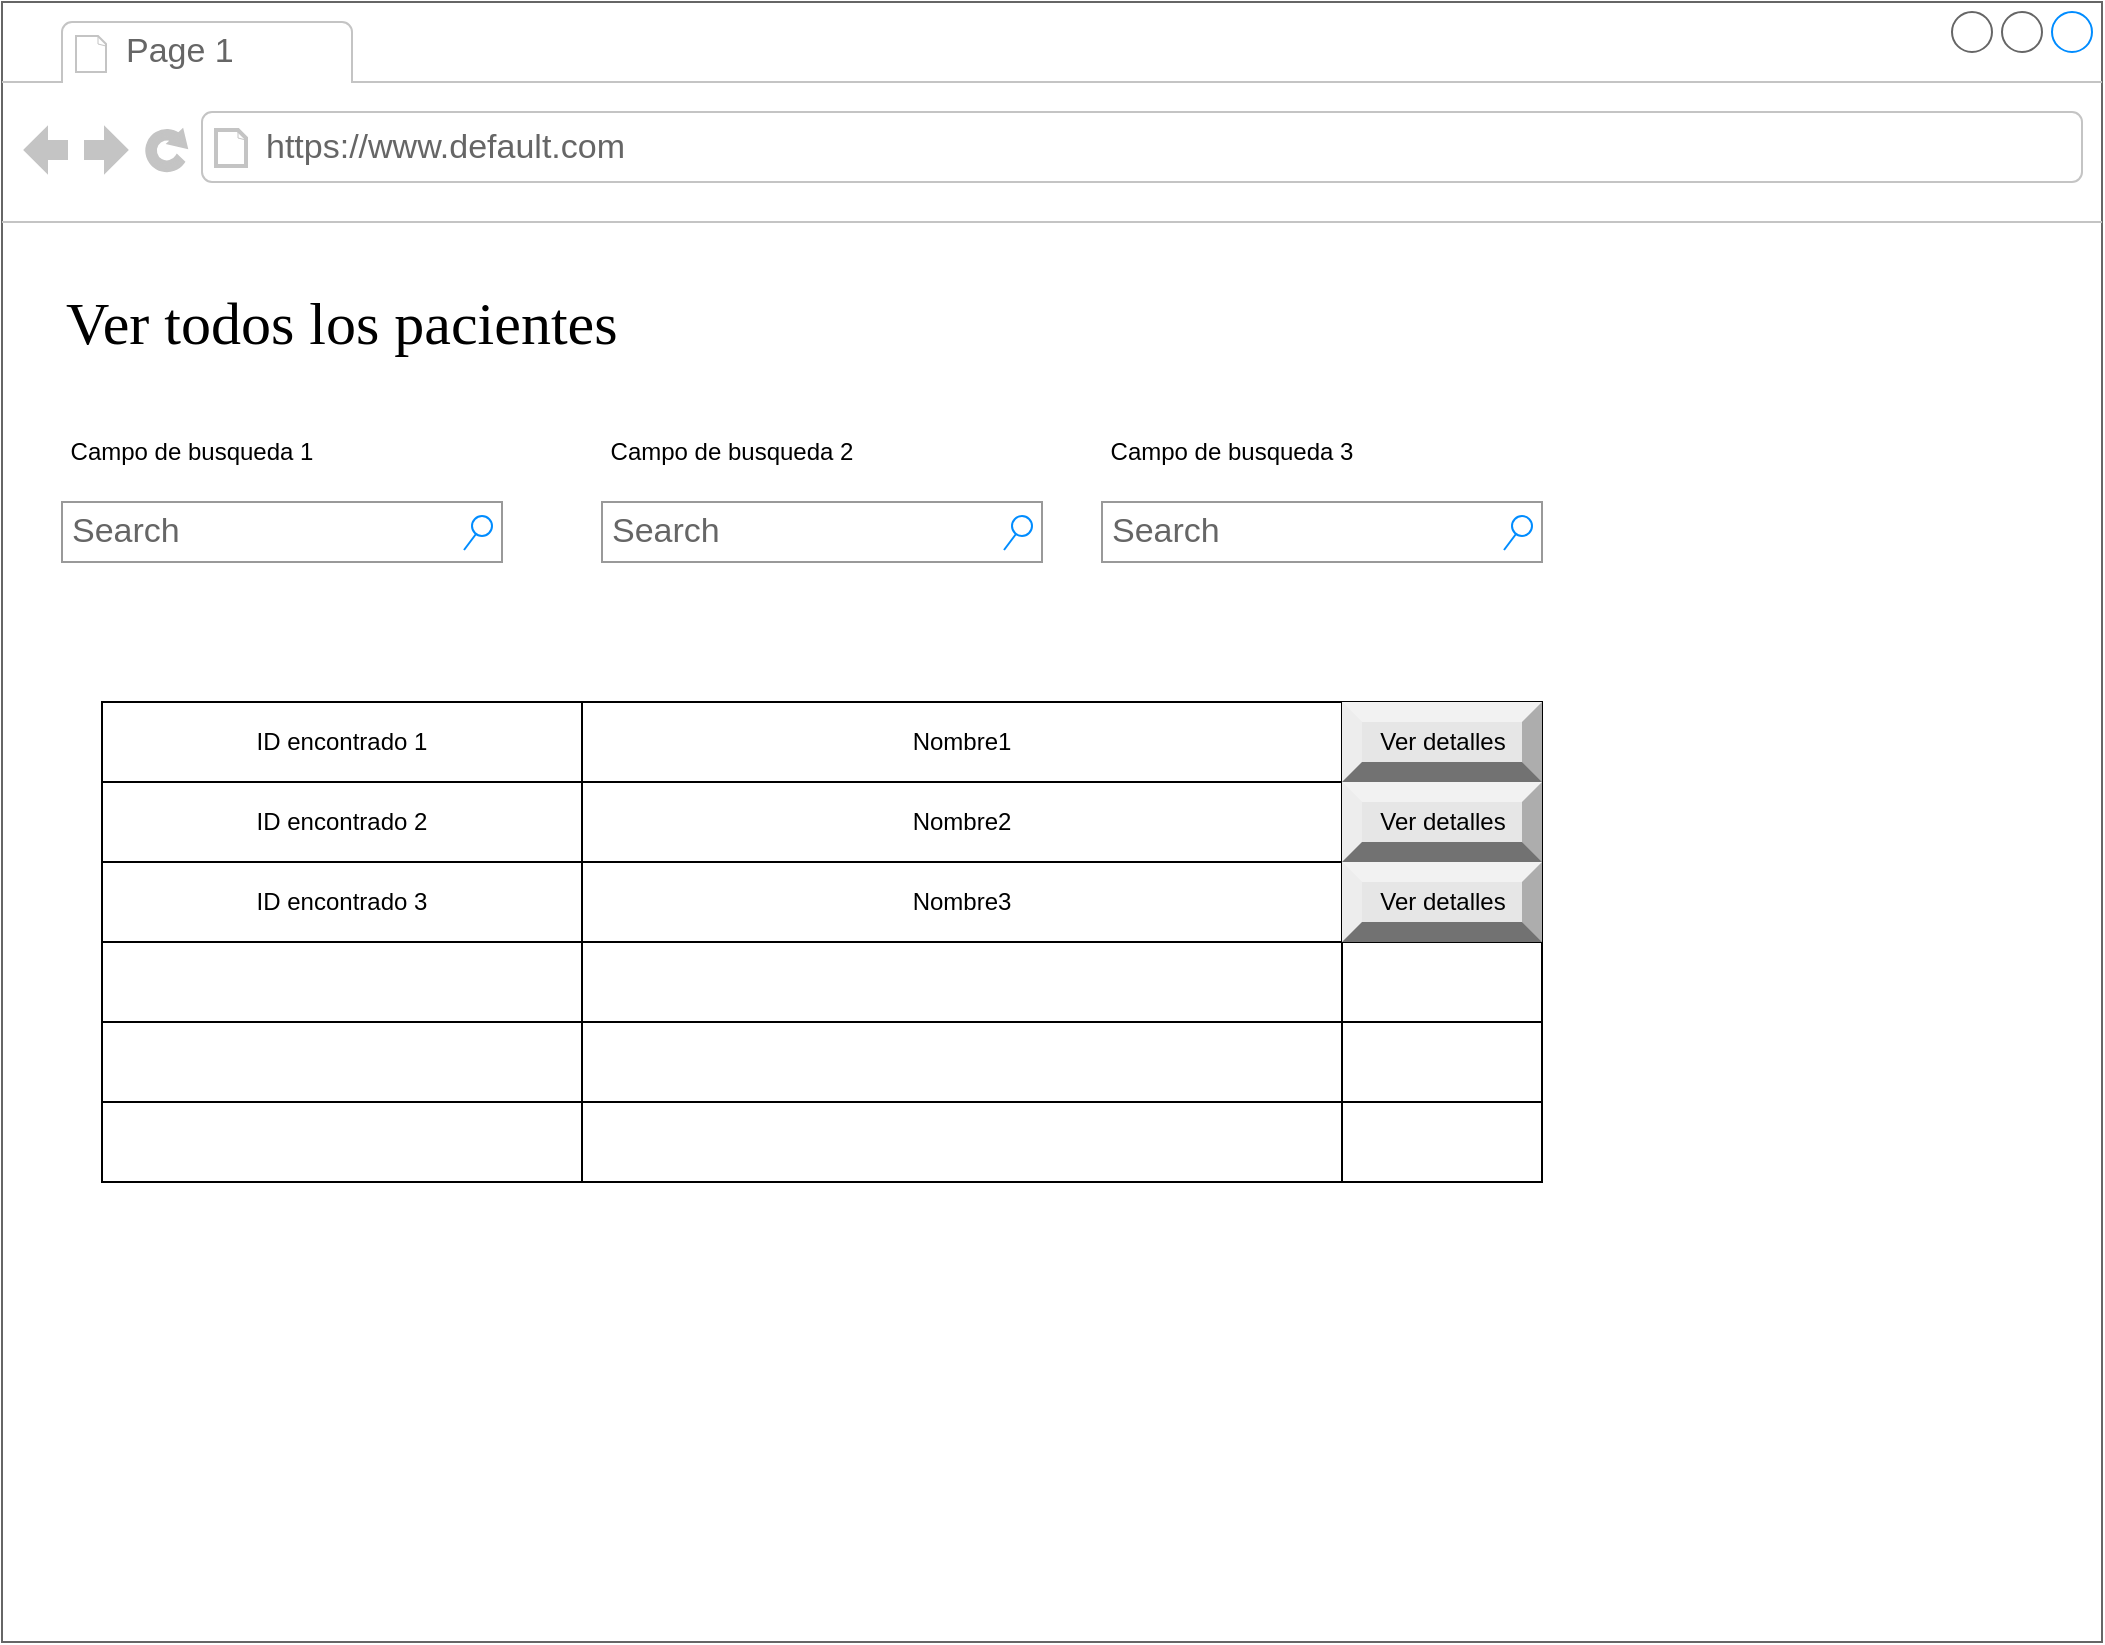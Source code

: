 <mxfile version="16.4.11" type="github">
  <diagram name="Page-1" id="2cc2dc42-3aac-f2a9-1cec-7a8b7cbee084">
    <mxGraphModel dx="770" dy="532" grid="1" gridSize="10" guides="1" tooltips="1" connect="1" arrows="1" fold="1" page="1" pageScale="1" pageWidth="1100" pageHeight="850" background="none" math="0" shadow="0">
      <root>
        <mxCell id="0" />
        <mxCell id="1" parent="0" />
        <mxCell id="7026571954dc6520-1" value="" style="strokeWidth=1;shadow=0;dashed=0;align=center;html=1;shape=mxgraph.mockup.containers.browserWindow;rSize=0;strokeColor=#666666;mainText=,;recursiveResize=0;rounded=0;labelBackgroundColor=none;fontFamily=Verdana;fontSize=12" parent="1" vertex="1">
          <mxGeometry x="30" y="20" width="1050" height="820" as="geometry" />
        </mxCell>
        <mxCell id="7026571954dc6520-2" value="Page 1" style="strokeWidth=1;shadow=0;dashed=0;align=center;html=1;shape=mxgraph.mockup.containers.anchor;fontSize=17;fontColor=#666666;align=left;" parent="7026571954dc6520-1" vertex="1">
          <mxGeometry x="60" y="12" width="110" height="26" as="geometry" />
        </mxCell>
        <mxCell id="7026571954dc6520-3" value="https://www.default.com" style="strokeWidth=1;shadow=0;dashed=0;align=center;html=1;shape=mxgraph.mockup.containers.anchor;rSize=0;fontSize=17;fontColor=#666666;align=left;" parent="7026571954dc6520-1" vertex="1">
          <mxGeometry x="130" y="60" width="250" height="26" as="geometry" />
        </mxCell>
        <mxCell id="7026571954dc6520-4" value="Ver todos los pacientes" style="text;html=1;points=[];align=left;verticalAlign=top;spacingTop=-4;fontSize=30;fontFamily=Verdana" parent="7026571954dc6520-1" vertex="1">
          <mxGeometry x="30" y="140" width="340" height="50" as="geometry" />
        </mxCell>
        <mxCell id="7026571954dc6520-14" value="Search" style="strokeWidth=1;shadow=0;dashed=0;align=center;html=1;shape=mxgraph.mockup.forms.searchBox;strokeColor=#999999;mainText=;strokeColor2=#008cff;fontColor=#666666;fontSize=17;align=left;spacingLeft=3;rounded=0;labelBackgroundColor=none;" parent="7026571954dc6520-1" vertex="1">
          <mxGeometry x="30" y="250" width="220" height="30" as="geometry" />
        </mxCell>
        <mxCell id="_XVdHEFcjXlAQeL5aByz-1" value="Campo de busqueda 1" style="text;html=1;strokeColor=none;fillColor=none;align=center;verticalAlign=middle;whiteSpace=wrap;rounded=0;" parent="7026571954dc6520-1" vertex="1">
          <mxGeometry x="30" y="210" width="130" height="30" as="geometry" />
        </mxCell>
        <mxCell id="_XVdHEFcjXlAQeL5aByz-2" value="Search" style="strokeWidth=1;shadow=0;dashed=0;align=center;html=1;shape=mxgraph.mockup.forms.searchBox;strokeColor=#999999;mainText=;strokeColor2=#008cff;fontColor=#666666;fontSize=17;align=left;spacingLeft=3;rounded=0;labelBackgroundColor=none;" parent="7026571954dc6520-1" vertex="1">
          <mxGeometry x="300" y="250" width="220" height="30" as="geometry" />
        </mxCell>
        <mxCell id="_XVdHEFcjXlAQeL5aByz-4" value="Campo de busqueda 3" style="text;html=1;strokeColor=none;fillColor=none;align=center;verticalAlign=middle;whiteSpace=wrap;rounded=0;" parent="7026571954dc6520-1" vertex="1">
          <mxGeometry x="550" y="210" width="130" height="30" as="geometry" />
        </mxCell>
        <mxCell id="_XVdHEFcjXlAQeL5aByz-5" value="Search" style="strokeWidth=1;shadow=0;dashed=0;align=center;html=1;shape=mxgraph.mockup.forms.searchBox;strokeColor=#999999;mainText=;strokeColor2=#008cff;fontColor=#666666;fontSize=17;align=left;spacingLeft=3;rounded=0;labelBackgroundColor=none;" parent="7026571954dc6520-1" vertex="1">
          <mxGeometry x="550" y="250" width="220" height="30" as="geometry" />
        </mxCell>
        <mxCell id="_XVdHEFcjXlAQeL5aByz-6" value="" style="shape=table;html=1;whiteSpace=wrap;startSize=0;container=1;collapsible=0;childLayout=tableLayout;" parent="7026571954dc6520-1" vertex="1">
          <mxGeometry x="50" y="350" width="720" height="240" as="geometry" />
        </mxCell>
        <mxCell id="_XVdHEFcjXlAQeL5aByz-7" value="" style="shape=tableRow;horizontal=0;startSize=0;swimlaneHead=0;swimlaneBody=0;top=0;left=0;bottom=0;right=0;collapsible=0;dropTarget=0;fillColor=none;points=[[0,0.5],[1,0.5]];portConstraint=eastwest;" parent="_XVdHEFcjXlAQeL5aByz-6" vertex="1">
          <mxGeometry width="720" height="40" as="geometry" />
        </mxCell>
        <mxCell id="_XVdHEFcjXlAQeL5aByz-8" value="ID encontrado 1" style="shape=partialRectangle;html=1;whiteSpace=wrap;connectable=0;fillColor=none;top=0;left=0;bottom=0;right=0;overflow=hidden;" parent="_XVdHEFcjXlAQeL5aByz-7" vertex="1">
          <mxGeometry width="240" height="40" as="geometry">
            <mxRectangle width="240" height="40" as="alternateBounds" />
          </mxGeometry>
        </mxCell>
        <mxCell id="_XVdHEFcjXlAQeL5aByz-9" value="Nombre1" style="shape=partialRectangle;html=1;whiteSpace=wrap;connectable=0;fillColor=none;top=0;left=0;bottom=0;right=0;overflow=hidden;" parent="_XVdHEFcjXlAQeL5aByz-7" vertex="1">
          <mxGeometry x="240" width="380" height="40" as="geometry">
            <mxRectangle width="380" height="40" as="alternateBounds" />
          </mxGeometry>
        </mxCell>
        <mxCell id="_XVdHEFcjXlAQeL5aByz-10" value="" style="shape=partialRectangle;html=1;whiteSpace=wrap;connectable=0;fillColor=none;top=0;left=0;bottom=0;right=0;overflow=hidden;" parent="_XVdHEFcjXlAQeL5aByz-7" vertex="1">
          <mxGeometry x="620" width="100" height="40" as="geometry">
            <mxRectangle width="100" height="40" as="alternateBounds" />
          </mxGeometry>
        </mxCell>
        <mxCell id="_XVdHEFcjXlAQeL5aByz-11" value="" style="shape=tableRow;horizontal=0;startSize=0;swimlaneHead=0;swimlaneBody=0;top=0;left=0;bottom=0;right=0;collapsible=0;dropTarget=0;fillColor=none;points=[[0,0.5],[1,0.5]];portConstraint=eastwest;" parent="_XVdHEFcjXlAQeL5aByz-6" vertex="1">
          <mxGeometry y="40" width="720" height="40" as="geometry" />
        </mxCell>
        <mxCell id="_XVdHEFcjXlAQeL5aByz-12" value="ID encontrado 2" style="shape=partialRectangle;html=1;whiteSpace=wrap;connectable=0;fillColor=none;top=0;left=0;bottom=0;right=0;overflow=hidden;" parent="_XVdHEFcjXlAQeL5aByz-11" vertex="1">
          <mxGeometry width="240" height="40" as="geometry">
            <mxRectangle width="240" height="40" as="alternateBounds" />
          </mxGeometry>
        </mxCell>
        <mxCell id="_XVdHEFcjXlAQeL5aByz-13" value="Nombre2" style="shape=partialRectangle;html=1;whiteSpace=wrap;connectable=0;fillColor=none;top=0;left=0;bottom=0;right=0;overflow=hidden;" parent="_XVdHEFcjXlAQeL5aByz-11" vertex="1">
          <mxGeometry x="240" width="380" height="40" as="geometry">
            <mxRectangle width="380" height="40" as="alternateBounds" />
          </mxGeometry>
        </mxCell>
        <mxCell id="_XVdHEFcjXlAQeL5aByz-14" value="" style="shape=partialRectangle;html=1;whiteSpace=wrap;connectable=0;fillColor=none;top=0;left=0;bottom=0;right=0;overflow=hidden;" parent="_XVdHEFcjXlAQeL5aByz-11" vertex="1">
          <mxGeometry x="620" width="100" height="40" as="geometry">
            <mxRectangle width="100" height="40" as="alternateBounds" />
          </mxGeometry>
        </mxCell>
        <mxCell id="_XVdHEFcjXlAQeL5aByz-27" style="shape=tableRow;horizontal=0;startSize=0;swimlaneHead=0;swimlaneBody=0;top=0;left=0;bottom=0;right=0;collapsible=0;dropTarget=0;fillColor=none;points=[[0,0.5],[1,0.5]];portConstraint=eastwest;" parent="_XVdHEFcjXlAQeL5aByz-6" vertex="1">
          <mxGeometry y="80" width="720" height="40" as="geometry" />
        </mxCell>
        <mxCell id="_XVdHEFcjXlAQeL5aByz-28" value="&lt;span&gt;ID encontrado 3&lt;/span&gt;" style="shape=partialRectangle;html=1;whiteSpace=wrap;connectable=0;fillColor=none;top=0;left=0;bottom=0;right=0;overflow=hidden;" parent="_XVdHEFcjXlAQeL5aByz-27" vertex="1">
          <mxGeometry width="240" height="40" as="geometry">
            <mxRectangle width="240" height="40" as="alternateBounds" />
          </mxGeometry>
        </mxCell>
        <mxCell id="_XVdHEFcjXlAQeL5aByz-29" value="Nombre3" style="shape=partialRectangle;html=1;whiteSpace=wrap;connectable=0;fillColor=none;top=0;left=0;bottom=0;right=0;overflow=hidden;" parent="_XVdHEFcjXlAQeL5aByz-27" vertex="1">
          <mxGeometry x="240" width="380" height="40" as="geometry">
            <mxRectangle width="380" height="40" as="alternateBounds" />
          </mxGeometry>
        </mxCell>
        <mxCell id="_XVdHEFcjXlAQeL5aByz-30" style="shape=partialRectangle;html=1;whiteSpace=wrap;connectable=0;fillColor=none;top=0;left=0;bottom=0;right=0;overflow=hidden;" parent="_XVdHEFcjXlAQeL5aByz-27" vertex="1">
          <mxGeometry x="620" width="100" height="40" as="geometry">
            <mxRectangle width="100" height="40" as="alternateBounds" />
          </mxGeometry>
        </mxCell>
        <mxCell id="_XVdHEFcjXlAQeL5aByz-23" style="shape=tableRow;horizontal=0;startSize=0;swimlaneHead=0;swimlaneBody=0;top=0;left=0;bottom=0;right=0;collapsible=0;dropTarget=0;fillColor=none;points=[[0,0.5],[1,0.5]];portConstraint=eastwest;" parent="_XVdHEFcjXlAQeL5aByz-6" vertex="1">
          <mxGeometry y="120" width="720" height="40" as="geometry" />
        </mxCell>
        <mxCell id="_XVdHEFcjXlAQeL5aByz-24" style="shape=partialRectangle;html=1;whiteSpace=wrap;connectable=0;fillColor=none;top=0;left=0;bottom=0;right=0;overflow=hidden;" parent="_XVdHEFcjXlAQeL5aByz-23" vertex="1">
          <mxGeometry width="240" height="40" as="geometry">
            <mxRectangle width="240" height="40" as="alternateBounds" />
          </mxGeometry>
        </mxCell>
        <mxCell id="_XVdHEFcjXlAQeL5aByz-25" style="shape=partialRectangle;html=1;whiteSpace=wrap;connectable=0;fillColor=none;top=0;left=0;bottom=0;right=0;overflow=hidden;" parent="_XVdHEFcjXlAQeL5aByz-23" vertex="1">
          <mxGeometry x="240" width="380" height="40" as="geometry">
            <mxRectangle width="380" height="40" as="alternateBounds" />
          </mxGeometry>
        </mxCell>
        <mxCell id="_XVdHEFcjXlAQeL5aByz-26" style="shape=partialRectangle;html=1;whiteSpace=wrap;connectable=0;fillColor=none;top=0;left=0;bottom=0;right=0;overflow=hidden;" parent="_XVdHEFcjXlAQeL5aByz-23" vertex="1">
          <mxGeometry x="620" width="100" height="40" as="geometry">
            <mxRectangle width="100" height="40" as="alternateBounds" />
          </mxGeometry>
        </mxCell>
        <mxCell id="_XVdHEFcjXlAQeL5aByz-19" style="shape=tableRow;horizontal=0;startSize=0;swimlaneHead=0;swimlaneBody=0;top=0;left=0;bottom=0;right=0;collapsible=0;dropTarget=0;fillColor=none;points=[[0,0.5],[1,0.5]];portConstraint=eastwest;" parent="_XVdHEFcjXlAQeL5aByz-6" vertex="1">
          <mxGeometry y="160" width="720" height="40" as="geometry" />
        </mxCell>
        <mxCell id="_XVdHEFcjXlAQeL5aByz-20" style="shape=partialRectangle;html=1;whiteSpace=wrap;connectable=0;fillColor=none;top=0;left=0;bottom=0;right=0;overflow=hidden;" parent="_XVdHEFcjXlAQeL5aByz-19" vertex="1">
          <mxGeometry width="240" height="40" as="geometry">
            <mxRectangle width="240" height="40" as="alternateBounds" />
          </mxGeometry>
        </mxCell>
        <mxCell id="_XVdHEFcjXlAQeL5aByz-21" style="shape=partialRectangle;html=1;whiteSpace=wrap;connectable=0;fillColor=none;top=0;left=0;bottom=0;right=0;overflow=hidden;" parent="_XVdHEFcjXlAQeL5aByz-19" vertex="1">
          <mxGeometry x="240" width="380" height="40" as="geometry">
            <mxRectangle width="380" height="40" as="alternateBounds" />
          </mxGeometry>
        </mxCell>
        <mxCell id="_XVdHEFcjXlAQeL5aByz-22" style="shape=partialRectangle;html=1;whiteSpace=wrap;connectable=0;fillColor=none;top=0;left=0;bottom=0;right=0;overflow=hidden;" parent="_XVdHEFcjXlAQeL5aByz-19" vertex="1">
          <mxGeometry x="620" width="100" height="40" as="geometry">
            <mxRectangle width="100" height="40" as="alternateBounds" />
          </mxGeometry>
        </mxCell>
        <mxCell id="_XVdHEFcjXlAQeL5aByz-15" value="" style="shape=tableRow;horizontal=0;startSize=0;swimlaneHead=0;swimlaneBody=0;top=0;left=0;bottom=0;right=0;collapsible=0;dropTarget=0;fillColor=none;points=[[0,0.5],[1,0.5]];portConstraint=eastwest;" parent="_XVdHEFcjXlAQeL5aByz-6" vertex="1">
          <mxGeometry y="200" width="720" height="40" as="geometry" />
        </mxCell>
        <mxCell id="_XVdHEFcjXlAQeL5aByz-16" value="" style="shape=partialRectangle;html=1;whiteSpace=wrap;connectable=0;fillColor=none;top=0;left=0;bottom=0;right=0;overflow=hidden;" parent="_XVdHEFcjXlAQeL5aByz-15" vertex="1">
          <mxGeometry width="240" height="40" as="geometry">
            <mxRectangle width="240" height="40" as="alternateBounds" />
          </mxGeometry>
        </mxCell>
        <mxCell id="_XVdHEFcjXlAQeL5aByz-17" value="" style="shape=partialRectangle;html=1;whiteSpace=wrap;connectable=0;fillColor=none;top=0;left=0;bottom=0;right=0;overflow=hidden;" parent="_XVdHEFcjXlAQeL5aByz-15" vertex="1">
          <mxGeometry x="240" width="380" height="40" as="geometry">
            <mxRectangle width="380" height="40" as="alternateBounds" />
          </mxGeometry>
        </mxCell>
        <mxCell id="_XVdHEFcjXlAQeL5aByz-18" value="" style="shape=partialRectangle;html=1;whiteSpace=wrap;connectable=0;fillColor=none;top=0;left=0;bottom=0;right=0;overflow=hidden;pointerEvents=1;" parent="_XVdHEFcjXlAQeL5aByz-15" vertex="1">
          <mxGeometry x="620" width="100" height="40" as="geometry">
            <mxRectangle width="100" height="40" as="alternateBounds" />
          </mxGeometry>
        </mxCell>
        <mxCell id="_XVdHEFcjXlAQeL5aByz-31" value="Ver detalles" style="labelPosition=center;verticalLabelPosition=middle;align=center;html=1;shape=mxgraph.basic.shaded_button;dx=10;fillColor=#E6E6E6;strokeColor=none;" parent="7026571954dc6520-1" vertex="1">
          <mxGeometry x="670" y="350" width="100" height="40" as="geometry" />
        </mxCell>
        <mxCell id="_XVdHEFcjXlAQeL5aByz-33" value="Ver detalles" style="labelPosition=center;verticalLabelPosition=middle;align=center;html=1;shape=mxgraph.basic.shaded_button;dx=10;fillColor=#E6E6E6;strokeColor=none;" parent="7026571954dc6520-1" vertex="1">
          <mxGeometry x="670" y="430" width="100" height="40" as="geometry" />
        </mxCell>
        <mxCell id="_XVdHEFcjXlAQeL5aByz-32" value="Ver detalles" style="labelPosition=center;verticalLabelPosition=middle;align=center;html=1;shape=mxgraph.basic.shaded_button;dx=10;fillColor=#E6E6E6;strokeColor=none;" parent="7026571954dc6520-1" vertex="1">
          <mxGeometry x="670" y="390" width="100" height="40" as="geometry" />
        </mxCell>
        <mxCell id="_XVdHEFcjXlAQeL5aByz-34" value="Campo de busqueda 2" style="text;html=1;strokeColor=none;fillColor=none;align=center;verticalAlign=middle;whiteSpace=wrap;rounded=0;" parent="7026571954dc6520-1" vertex="1">
          <mxGeometry x="300" y="210" width="130" height="30" as="geometry" />
        </mxCell>
      </root>
    </mxGraphModel>
  </diagram>
</mxfile>
